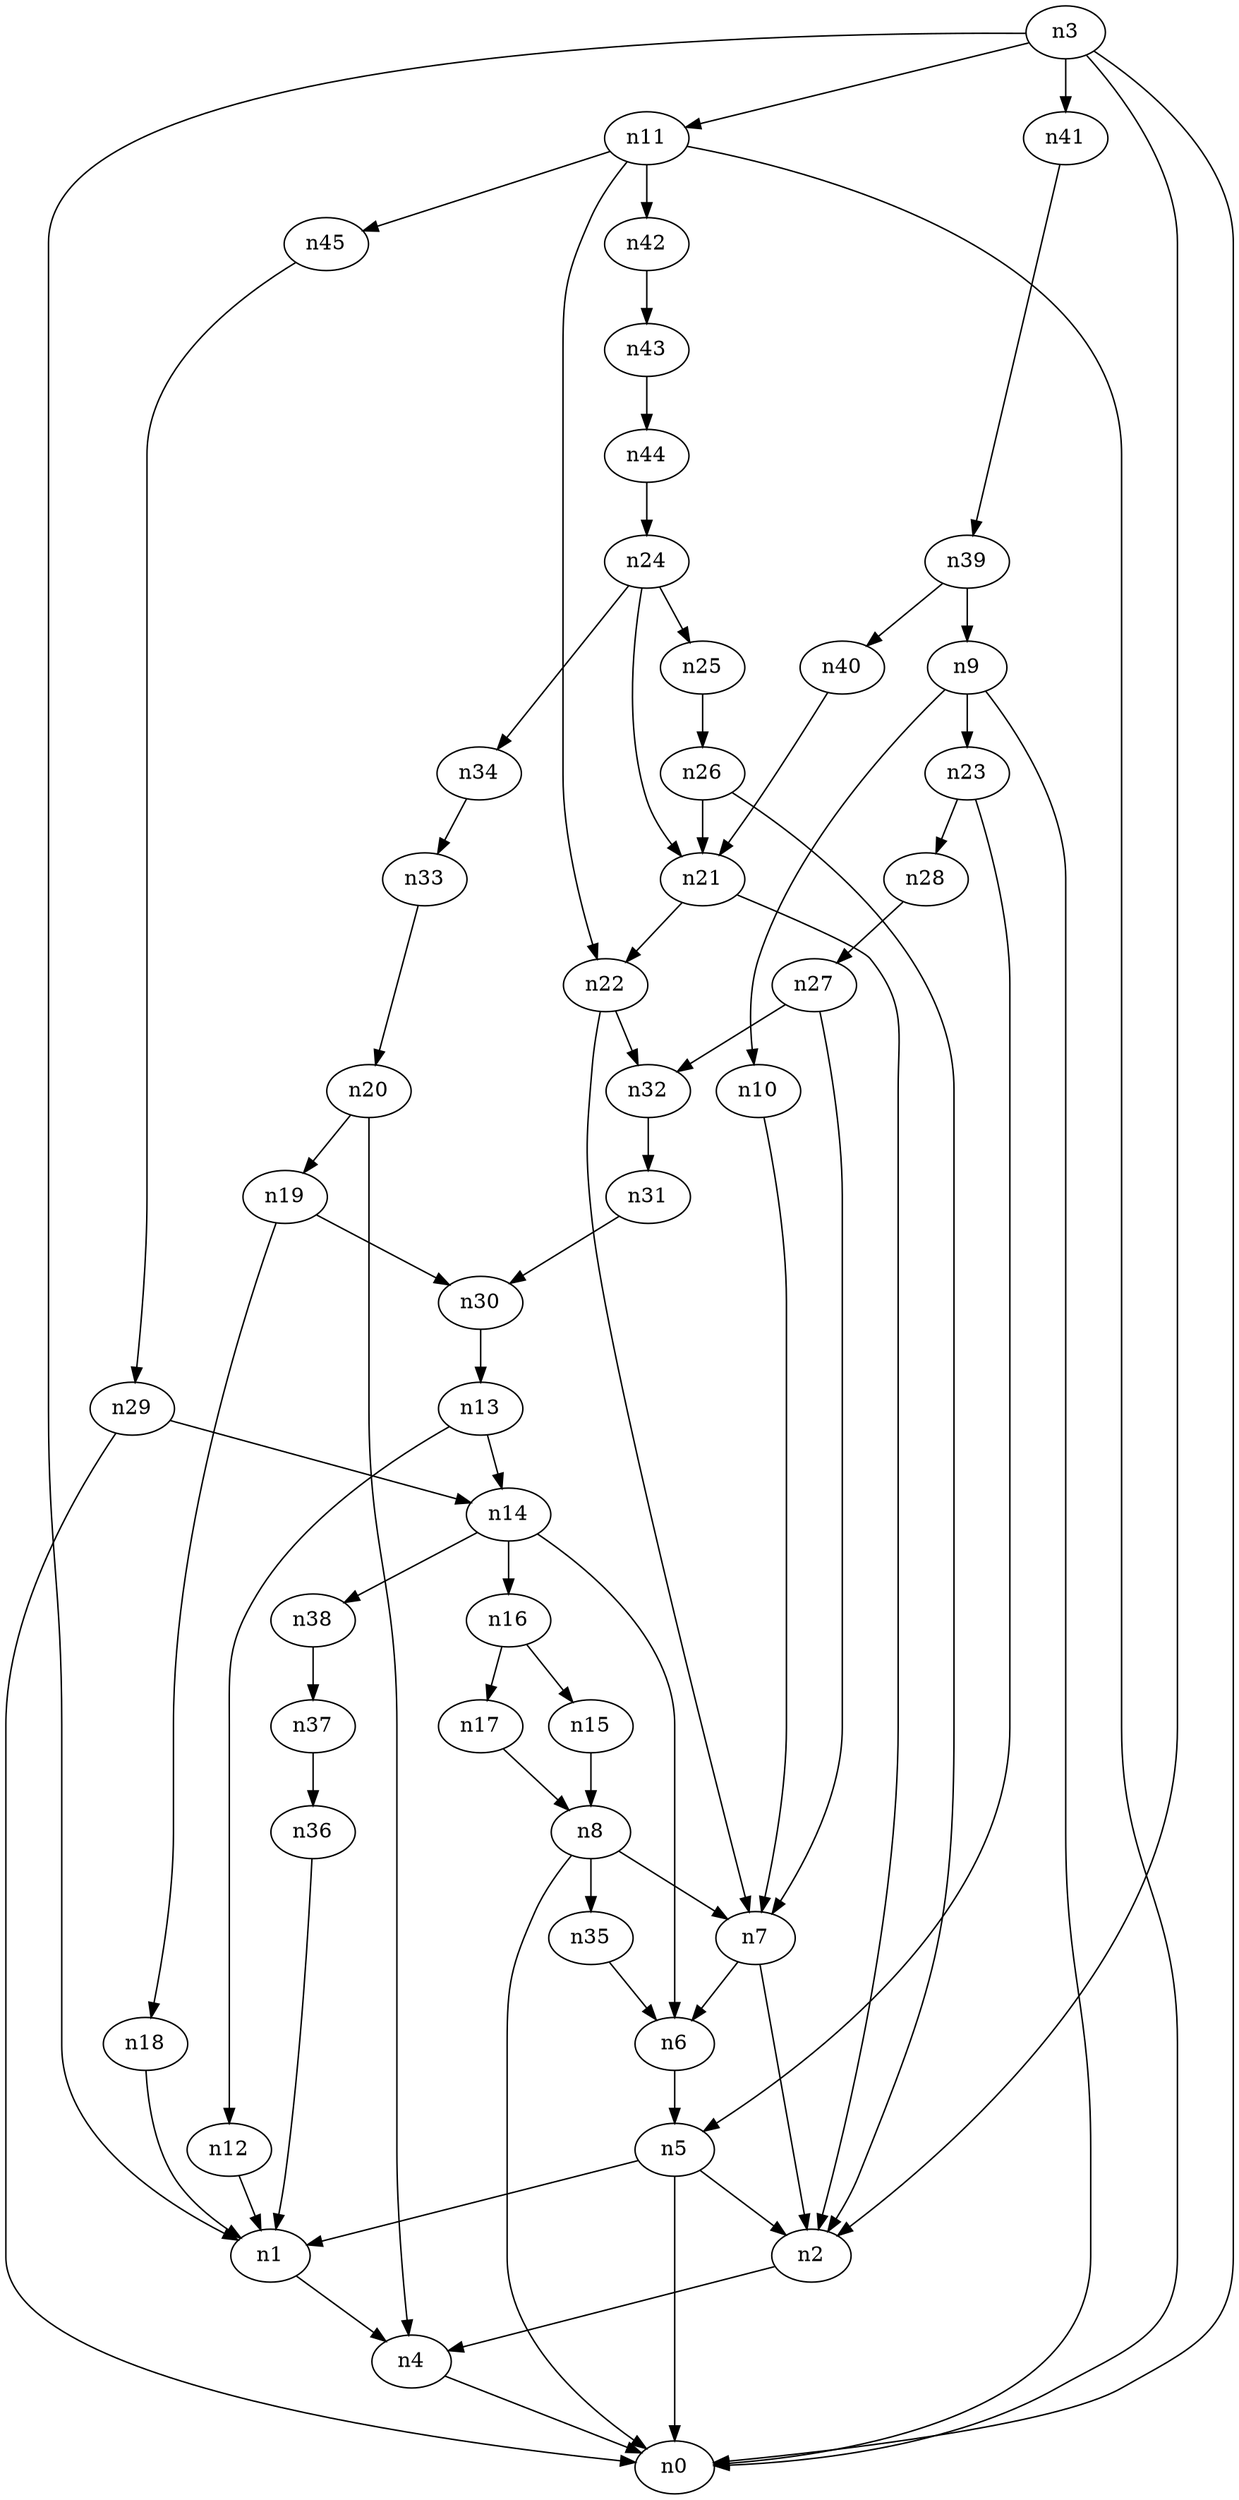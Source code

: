 digraph G {
	n1 -> n4	 [_graphml_id=e4];
	n2 -> n4	 [_graphml_id=e7];
	n3 -> n0	 [_graphml_id=e0];
	n3 -> n1	 [_graphml_id=e3];
	n3 -> n2	 [_graphml_id=e6];
	n3 -> n11	 [_graphml_id=e16];
	n3 -> n41	 [_graphml_id=e66];
	n4 -> n0	 [_graphml_id=e1];
	n5 -> n0	 [_graphml_id=e2];
	n5 -> n1	 [_graphml_id=e5];
	n5 -> n2	 [_graphml_id=e8];
	n6 -> n5	 [_graphml_id=e9];
	n7 -> n2	 [_graphml_id=e18];
	n7 -> n6	 [_graphml_id=e10];
	n8 -> n0	 [_graphml_id=e12];
	n8 -> n7	 [_graphml_id=e11];
	n8 -> n35	 [_graphml_id=e56];
	n9 -> n0	 [_graphml_id=e13];
	n9 -> n10	 [_graphml_id=e14];
	n9 -> n23	 [_graphml_id=e35];
	n10 -> n7	 [_graphml_id=e15];
	n11 -> n0	 [_graphml_id=e17];
	n11 -> n22	 [_graphml_id=e34];
	n11 -> n42	 [_graphml_id=e68];
	n11 -> n45	 [_graphml_id=e73];
	n12 -> n1	 [_graphml_id=e19];
	n13 -> n12	 [_graphml_id=e20];
	n13 -> n14	 [_graphml_id=e21];
	n14 -> n6	 [_graphml_id=e22];
	n14 -> n16	 [_graphml_id=e25];
	n14 -> n38	 [_graphml_id=e61];
	n15 -> n8	 [_graphml_id=e23];
	n16 -> n15	 [_graphml_id=e24];
	n16 -> n17	 [_graphml_id=e27];
	n17 -> n8	 [_graphml_id=e26];
	n18 -> n1	 [_graphml_id=e28];
	n19 -> n18	 [_graphml_id=e29];
	n19 -> n30	 [_graphml_id=e57];
	n20 -> n4	 [_graphml_id=e31];
	n20 -> n19	 [_graphml_id=e30];
	n21 -> n2	 [_graphml_id=e32];
	n21 -> n22	 [_graphml_id=e33];
	n22 -> n7	 [_graphml_id=e37];
	n22 -> n32	 [_graphml_id=e51];
	n23 -> n5	 [_graphml_id=e36];
	n23 -> n28	 [_graphml_id=e44];
	n24 -> n21	 [_graphml_id=e38];
	n24 -> n25	 [_graphml_id=e39];
	n24 -> n34	 [_graphml_id=e54];
	n25 -> n26	 [_graphml_id=e40];
	n26 -> n2	 [_graphml_id=e41];
	n26 -> n21	 [_graphml_id=e47];
	n27 -> n7	 [_graphml_id=e42];
	n27 -> n32	 [_graphml_id=e67];
	n28 -> n27	 [_graphml_id=e43];
	n29 -> n0	 [_graphml_id=e46];
	n29 -> n14	 [_graphml_id=e45];
	n30 -> n13	 [_graphml_id=e48];
	n31 -> n30	 [_graphml_id=e49];
	n32 -> n31	 [_graphml_id=e50];
	n33 -> n20	 [_graphml_id=e52];
	n34 -> n33	 [_graphml_id=e53];
	n35 -> n6	 [_graphml_id=e55];
	n36 -> n1	 [_graphml_id=e58];
	n37 -> n36	 [_graphml_id=e59];
	n38 -> n37	 [_graphml_id=e60];
	n39 -> n9	 [_graphml_id=e62];
	n39 -> n40	 [_graphml_id=e63];
	n40 -> n21	 [_graphml_id=e64];
	n41 -> n39	 [_graphml_id=e65];
	n42 -> n43	 [_graphml_id=e69];
	n43 -> n44	 [_graphml_id=e70];
	n44 -> n24	 [_graphml_id=e71];
	n45 -> n29	 [_graphml_id=e72];
}
